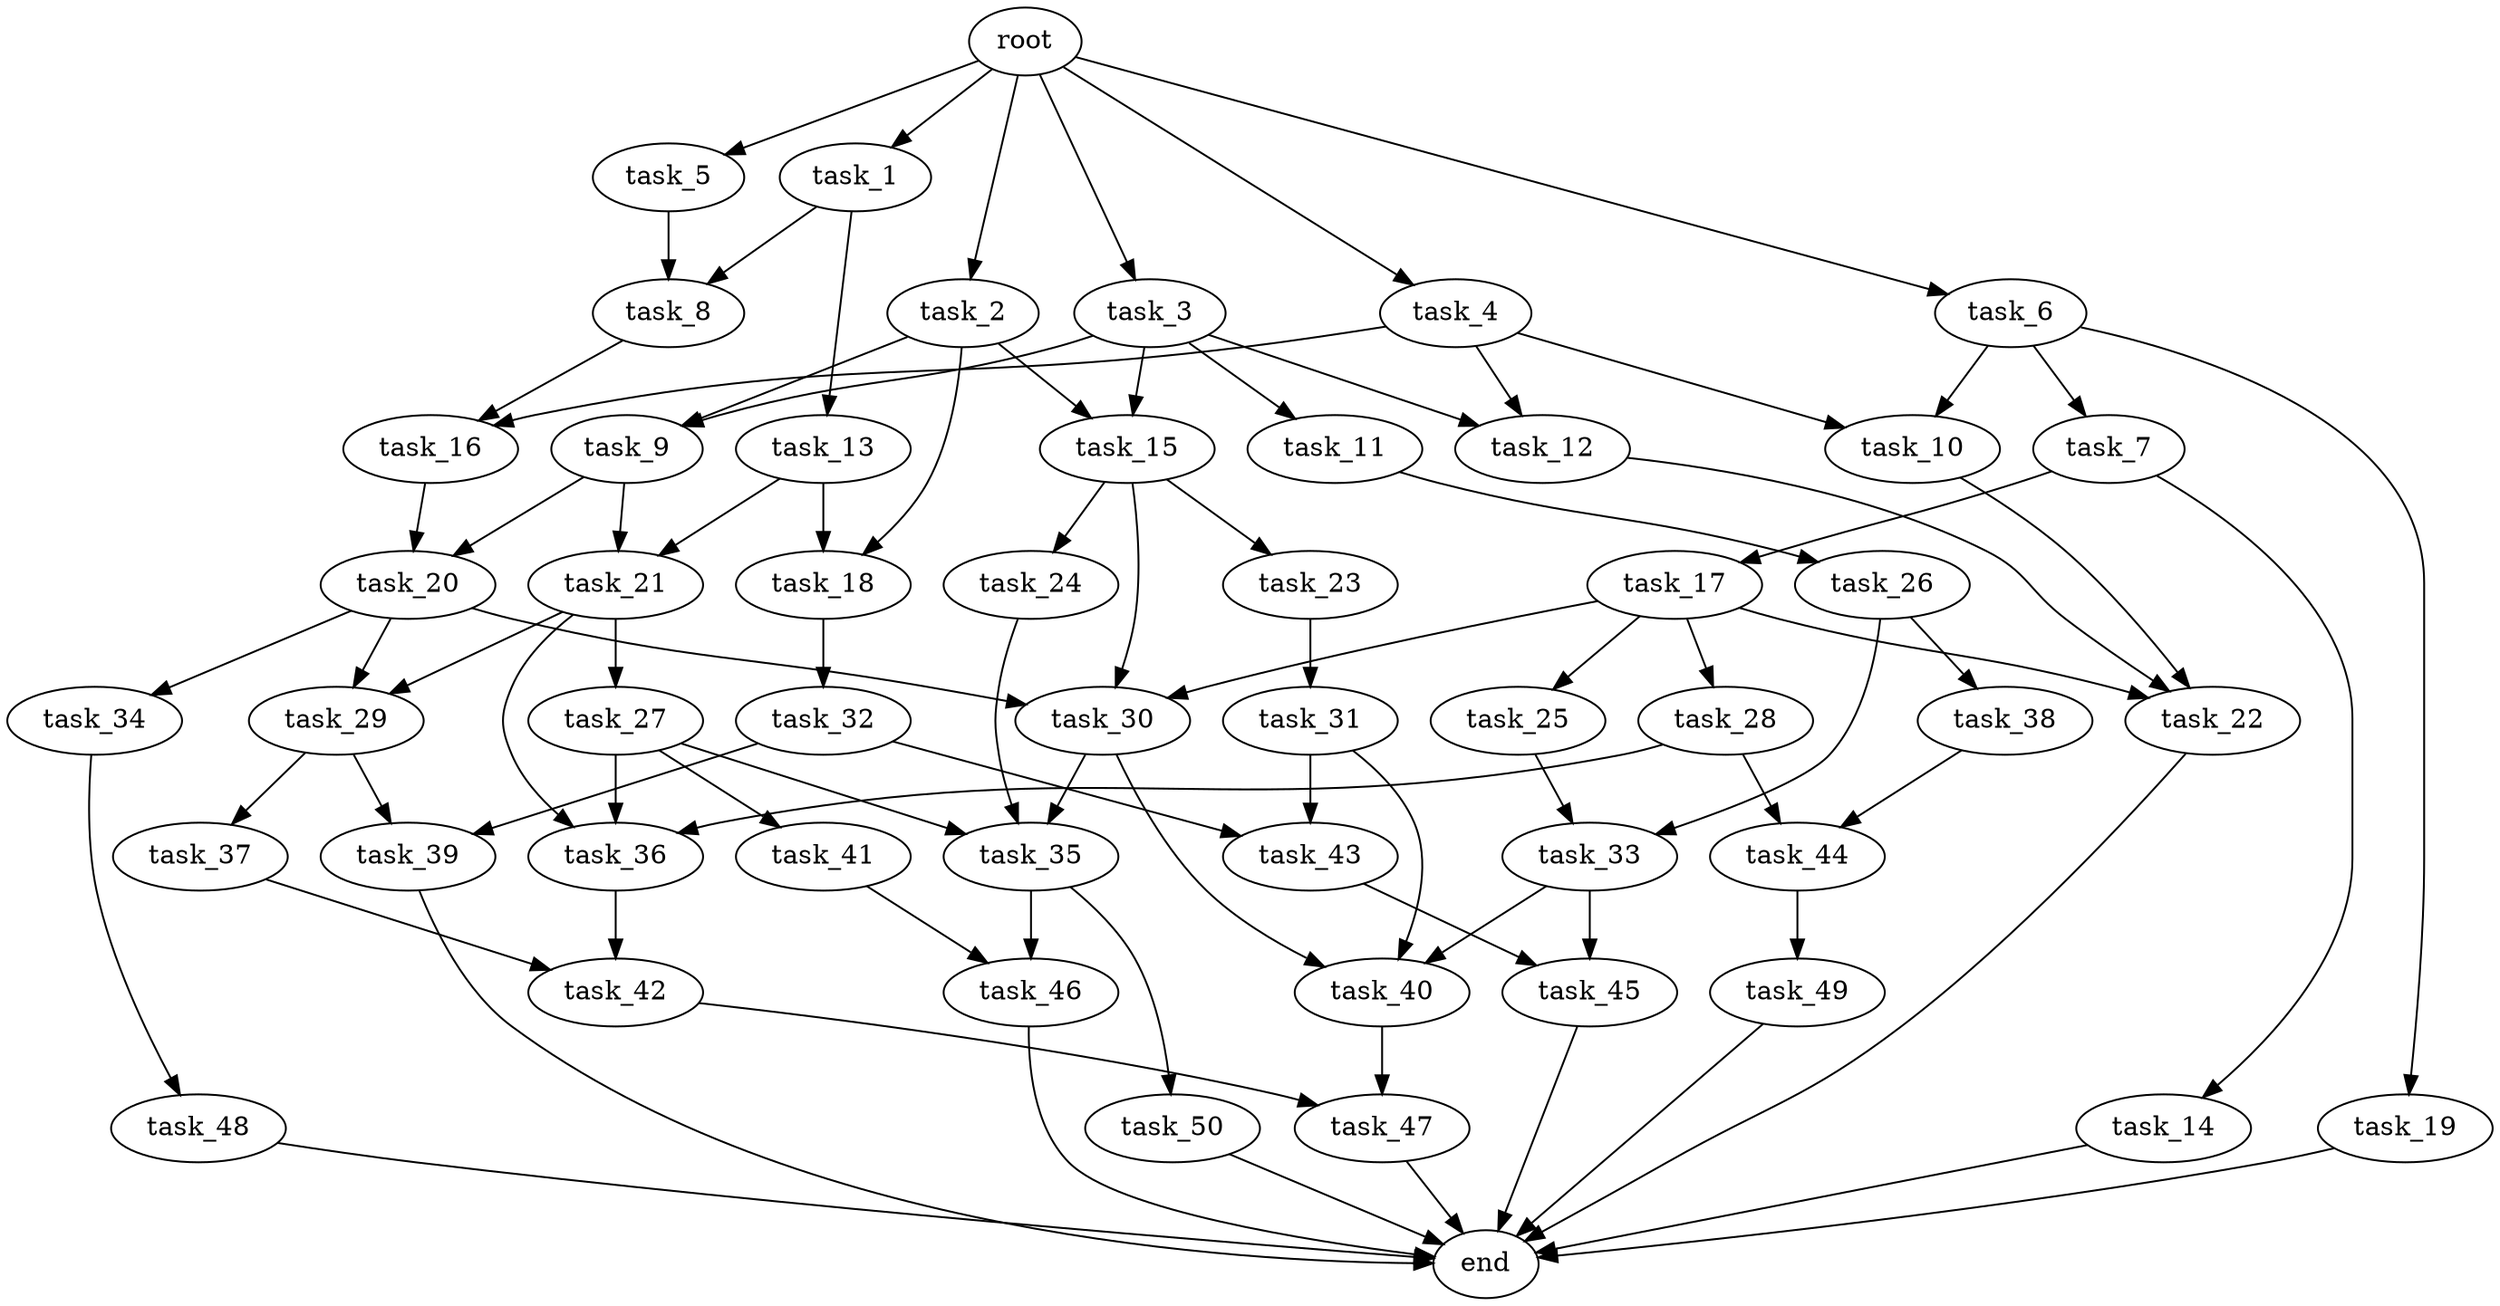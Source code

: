 digraph G {
  root [size="0.000000e+00"];
  task_1 [size="3.128545e+10"];
  task_2 [size="8.403212e+10"];
  task_3 [size="6.775214e+10"];
  task_4 [size="2.791195e+10"];
  task_5 [size="1.597439e+10"];
  task_6 [size="2.746595e+10"];
  task_7 [size="4.882409e+10"];
  task_8 [size="2.412704e+09"];
  task_9 [size="5.552031e+10"];
  task_10 [size="3.230986e+10"];
  task_11 [size="5.925098e+09"];
  task_12 [size="1.288606e+10"];
  task_13 [size="7.184390e+10"];
  task_14 [size="2.254664e+10"];
  task_15 [size="9.552197e+10"];
  task_16 [size="5.759630e+10"];
  task_17 [size="2.903296e+09"];
  task_18 [size="1.174165e+10"];
  task_19 [size="7.213685e+10"];
  task_20 [size="5.046041e+10"];
  task_21 [size="9.120830e+09"];
  task_22 [size="7.592309e+10"];
  task_23 [size="1.438664e+10"];
  task_24 [size="2.239233e+10"];
  task_25 [size="3.559181e+10"];
  task_26 [size="5.497688e+10"];
  task_27 [size="5.343571e+09"];
  task_28 [size="8.911034e+10"];
  task_29 [size="5.481596e+10"];
  task_30 [size="9.982118e+10"];
  task_31 [size="3.828711e+09"];
  task_32 [size="6.736912e+10"];
  task_33 [size="9.466511e+10"];
  task_34 [size="3.660387e+10"];
  task_35 [size="2.185378e+10"];
  task_36 [size="4.570886e+10"];
  task_37 [size="8.377214e+10"];
  task_38 [size="1.978074e+10"];
  task_39 [size="4.037598e+10"];
  task_40 [size="2.127372e+09"];
  task_41 [size="6.359244e+10"];
  task_42 [size="4.499068e+10"];
  task_43 [size="1.657842e+10"];
  task_44 [size="7.669699e+10"];
  task_45 [size="7.097067e+09"];
  task_46 [size="3.188383e+10"];
  task_47 [size="3.810335e+10"];
  task_48 [size="6.081921e+10"];
  task_49 [size="6.600842e+10"];
  task_50 [size="3.681541e+10"];
  end [size="0.000000e+00"];

  root -> task_1 [size="1.000000e-12"];
  root -> task_2 [size="1.000000e-12"];
  root -> task_3 [size="1.000000e-12"];
  root -> task_4 [size="1.000000e-12"];
  root -> task_5 [size="1.000000e-12"];
  root -> task_6 [size="1.000000e-12"];
  task_1 -> task_8 [size="1.206352e+07"];
  task_1 -> task_13 [size="7.184390e+08"];
  task_2 -> task_9 [size="2.776015e+08"];
  task_2 -> task_15 [size="4.776098e+08"];
  task_2 -> task_18 [size="5.870826e+07"];
  task_3 -> task_9 [size="2.776015e+08"];
  task_3 -> task_11 [size="5.925098e+07"];
  task_3 -> task_12 [size="6.443032e+07"];
  task_3 -> task_15 [size="4.776098e+08"];
  task_4 -> task_10 [size="1.615493e+08"];
  task_4 -> task_12 [size="6.443032e+07"];
  task_4 -> task_16 [size="2.879815e+08"];
  task_5 -> task_8 [size="1.206352e+07"];
  task_6 -> task_7 [size="4.882409e+08"];
  task_6 -> task_10 [size="1.615493e+08"];
  task_6 -> task_19 [size="7.213685e+08"];
  task_7 -> task_14 [size="2.254664e+08"];
  task_7 -> task_17 [size="2.903296e+07"];
  task_8 -> task_16 [size="2.879815e+08"];
  task_9 -> task_20 [size="2.523020e+08"];
  task_9 -> task_21 [size="4.560415e+07"];
  task_10 -> task_22 [size="2.530770e+08"];
  task_11 -> task_26 [size="5.497688e+08"];
  task_12 -> task_22 [size="2.530770e+08"];
  task_13 -> task_18 [size="5.870826e+07"];
  task_13 -> task_21 [size="4.560415e+07"];
  task_14 -> end [size="1.000000e-12"];
  task_15 -> task_23 [size="1.438664e+08"];
  task_15 -> task_24 [size="2.239233e+08"];
  task_15 -> task_30 [size="3.327373e+08"];
  task_16 -> task_20 [size="2.523020e+08"];
  task_17 -> task_22 [size="2.530770e+08"];
  task_17 -> task_25 [size="3.559181e+08"];
  task_17 -> task_28 [size="8.911034e+08"];
  task_17 -> task_30 [size="3.327373e+08"];
  task_18 -> task_32 [size="6.736912e+08"];
  task_19 -> end [size="1.000000e-12"];
  task_20 -> task_29 [size="2.740798e+08"];
  task_20 -> task_30 [size="3.327373e+08"];
  task_20 -> task_34 [size="3.660387e+08"];
  task_21 -> task_27 [size="5.343571e+07"];
  task_21 -> task_29 [size="2.740798e+08"];
  task_21 -> task_36 [size="1.523629e+08"];
  task_22 -> end [size="1.000000e-12"];
  task_23 -> task_31 [size="3.828711e+07"];
  task_24 -> task_35 [size="7.284594e+07"];
  task_25 -> task_33 [size="4.733255e+08"];
  task_26 -> task_33 [size="4.733255e+08"];
  task_26 -> task_38 [size="1.978074e+08"];
  task_27 -> task_35 [size="7.284594e+07"];
  task_27 -> task_36 [size="1.523629e+08"];
  task_27 -> task_41 [size="6.359244e+08"];
  task_28 -> task_36 [size="1.523629e+08"];
  task_28 -> task_44 [size="3.834850e+08"];
  task_29 -> task_37 [size="8.377214e+08"];
  task_29 -> task_39 [size="2.018799e+08"];
  task_30 -> task_35 [size="7.284594e+07"];
  task_30 -> task_40 [size="7.091241e+06"];
  task_31 -> task_40 [size="7.091241e+06"];
  task_31 -> task_43 [size="8.289210e+07"];
  task_32 -> task_39 [size="2.018799e+08"];
  task_32 -> task_43 [size="8.289210e+07"];
  task_33 -> task_40 [size="7.091241e+06"];
  task_33 -> task_45 [size="3.548534e+07"];
  task_34 -> task_48 [size="6.081921e+08"];
  task_35 -> task_46 [size="1.594191e+08"];
  task_35 -> task_50 [size="3.681541e+08"];
  task_36 -> task_42 [size="2.249534e+08"];
  task_37 -> task_42 [size="2.249534e+08"];
  task_38 -> task_44 [size="3.834850e+08"];
  task_39 -> end [size="1.000000e-12"];
  task_40 -> task_47 [size="1.905168e+08"];
  task_41 -> task_46 [size="1.594191e+08"];
  task_42 -> task_47 [size="1.905168e+08"];
  task_43 -> task_45 [size="3.548534e+07"];
  task_44 -> task_49 [size="6.600842e+08"];
  task_45 -> end [size="1.000000e-12"];
  task_46 -> end [size="1.000000e-12"];
  task_47 -> end [size="1.000000e-12"];
  task_48 -> end [size="1.000000e-12"];
  task_49 -> end [size="1.000000e-12"];
  task_50 -> end [size="1.000000e-12"];
}
